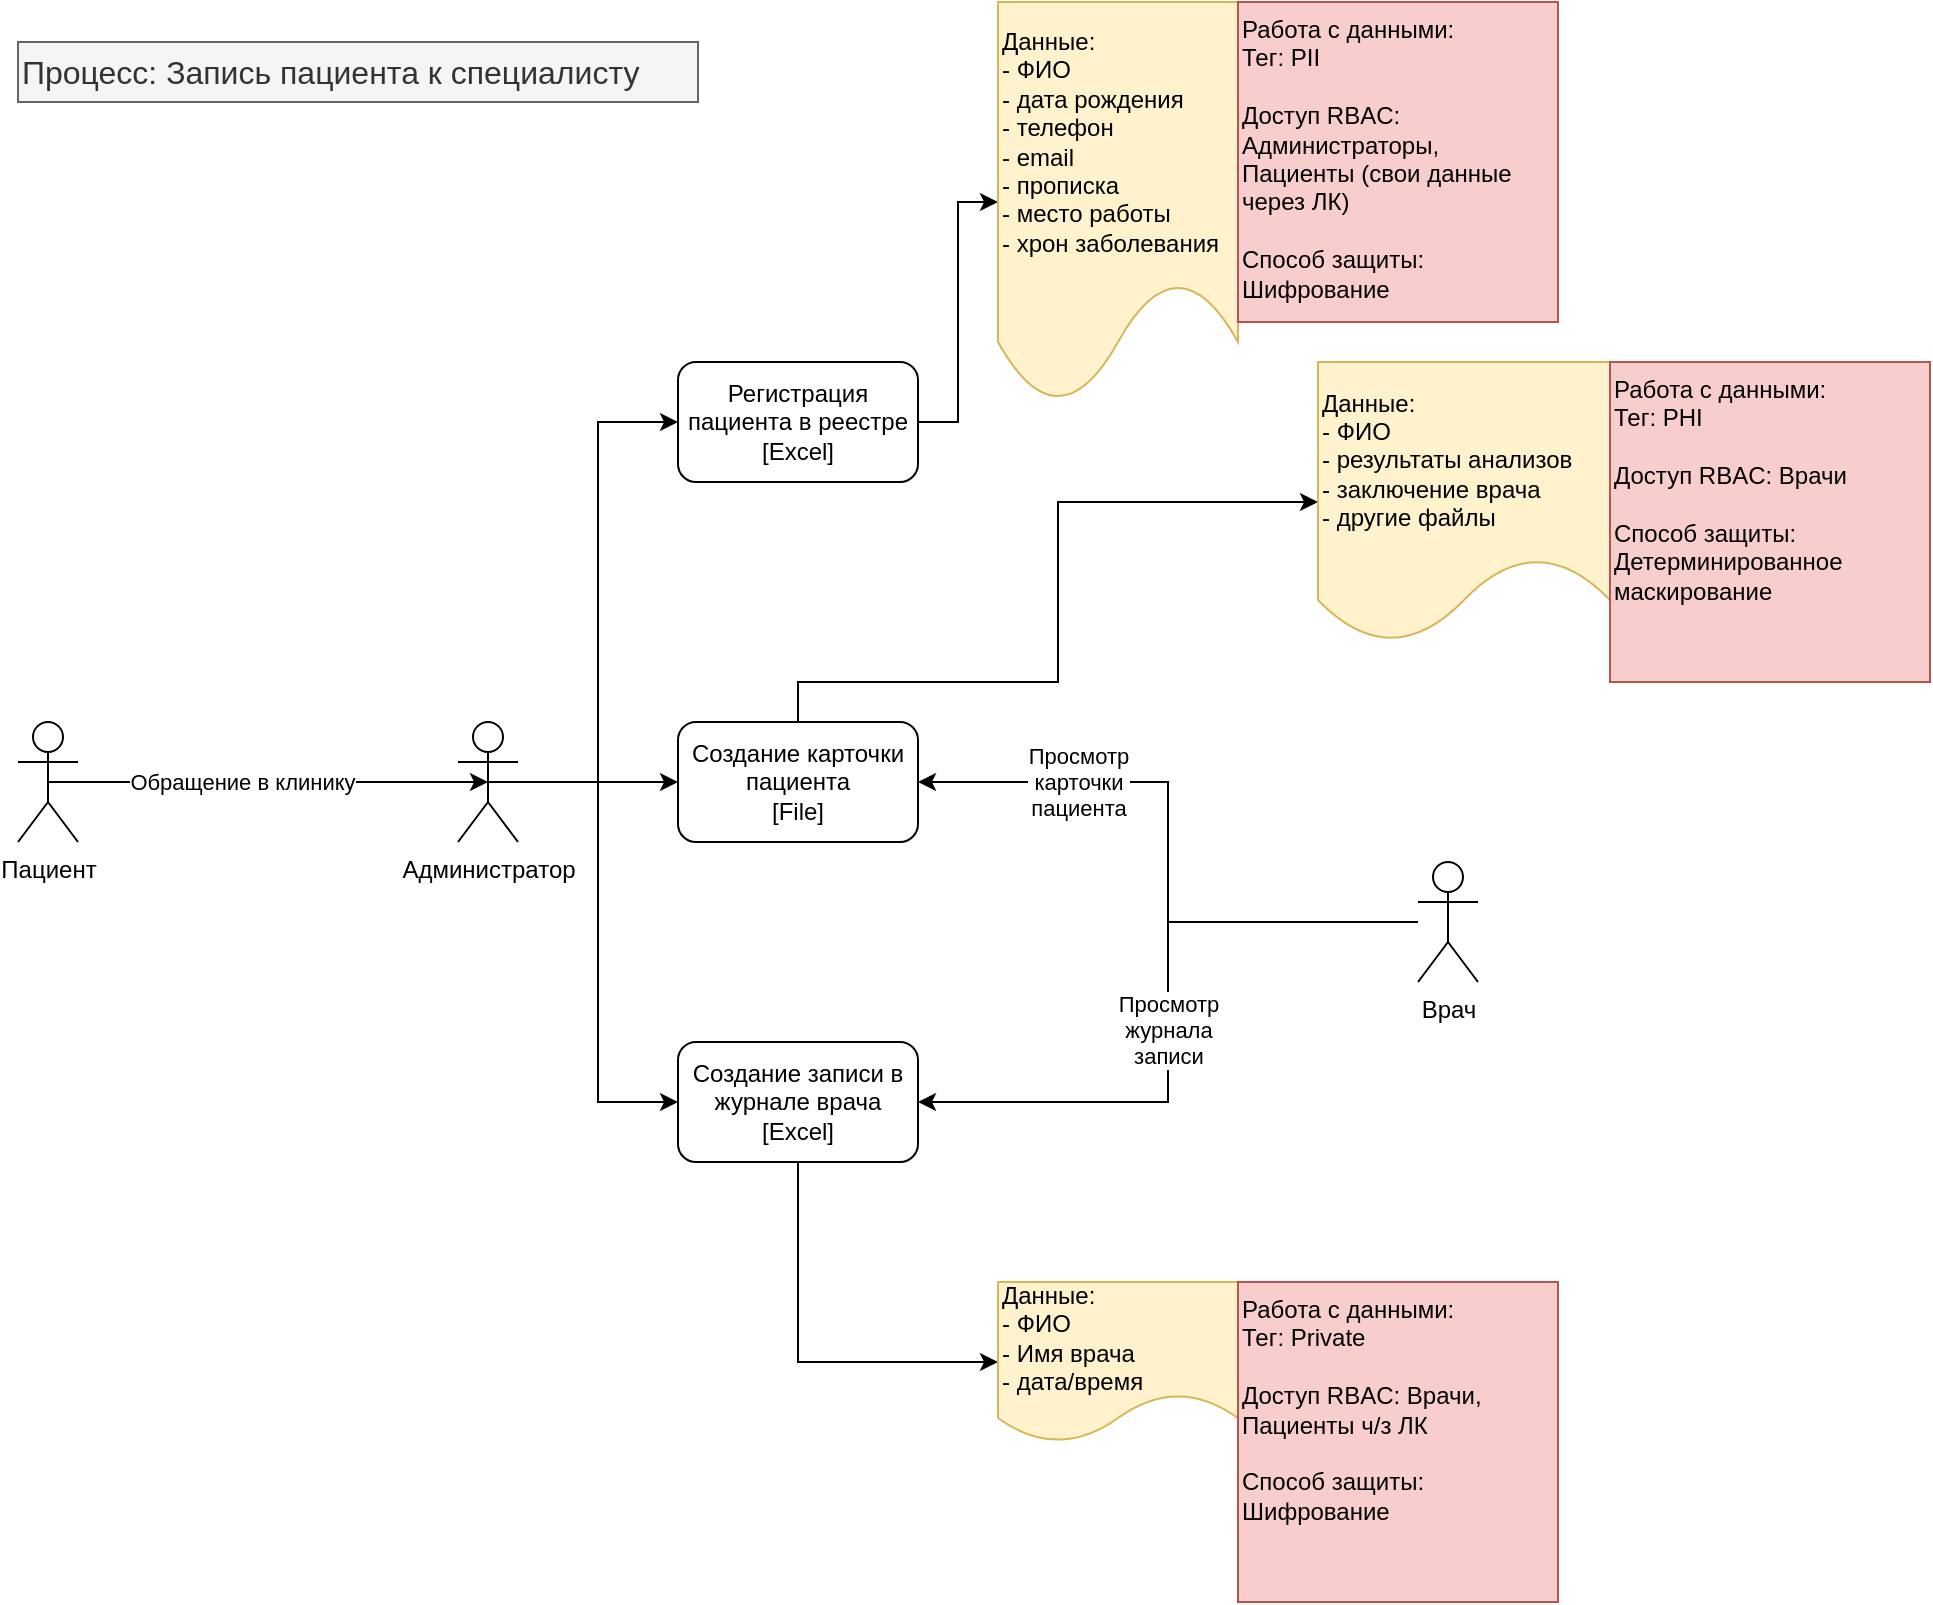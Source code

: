 <mxfile version="27.0.9">
  <diagram name="Страница — 1" id="3MHLh9u7Qzh2PI_qnqK9">
    <mxGraphModel dx="1503" dy="3354" grid="1" gridSize="10" guides="1" tooltips="1" connect="1" arrows="1" fold="1" page="1" pageScale="1" pageWidth="1827" pageHeight="2169" background="#FFFFFF" math="0" shadow="0">
      <root>
        <mxCell id="0" />
        <mxCell id="1" parent="0" />
        <mxCell id="cd896e4dUj4ArNxLwlkI-1" value="Процесс: Запись пациента к специалисту" style="text;html=1;align=left;verticalAlign=middle;whiteSpace=wrap;rounded=0;fontSize=16;fillColor=#f5f5f5;fontColor=#333333;strokeColor=#666666;" vertex="1" parent="1">
          <mxGeometry x="190" width="340" height="30" as="geometry" />
        </mxCell>
        <mxCell id="cd896e4dUj4ArNxLwlkI-3" value="Пациент" style="shape=umlActor;verticalLabelPosition=bottom;verticalAlign=top;html=1;outlineConnect=0;" vertex="1" parent="1">
          <mxGeometry x="190" y="340" width="30" height="60" as="geometry" />
        </mxCell>
        <mxCell id="cd896e4dUj4ArNxLwlkI-11" style="edgeStyle=orthogonalEdgeStyle;rounded=0;orthogonalLoop=1;jettySize=auto;html=1;exitX=0.5;exitY=0.5;exitDx=0;exitDy=0;exitPerimeter=0;entryX=0;entryY=0.5;entryDx=0;entryDy=0;" edge="1" parent="1" source="cd896e4dUj4ArNxLwlkI-4" target="cd896e4dUj4ArNxLwlkI-10">
          <mxGeometry relative="1" as="geometry" />
        </mxCell>
        <mxCell id="cd896e4dUj4ArNxLwlkI-14" style="edgeStyle=orthogonalEdgeStyle;rounded=0;orthogonalLoop=1;jettySize=auto;html=1;entryX=0;entryY=0.5;entryDx=0;entryDy=0;" edge="1" parent="1" source="cd896e4dUj4ArNxLwlkI-4" target="cd896e4dUj4ArNxLwlkI-12">
          <mxGeometry relative="1" as="geometry" />
        </mxCell>
        <mxCell id="cd896e4dUj4ArNxLwlkI-15" style="edgeStyle=orthogonalEdgeStyle;rounded=0;orthogonalLoop=1;jettySize=auto;html=1;entryX=0;entryY=0.5;entryDx=0;entryDy=0;" edge="1" parent="1" source="cd896e4dUj4ArNxLwlkI-4" target="cd896e4dUj4ArNxLwlkI-13">
          <mxGeometry relative="1" as="geometry" />
        </mxCell>
        <mxCell id="cd896e4dUj4ArNxLwlkI-4" value="Администратор" style="shape=umlActor;verticalLabelPosition=bottom;verticalAlign=top;html=1;outlineConnect=0;" vertex="1" parent="1">
          <mxGeometry x="410" y="340" width="30" height="60" as="geometry" />
        </mxCell>
        <mxCell id="cd896e4dUj4ArNxLwlkI-7" style="edgeStyle=orthogonalEdgeStyle;rounded=0;orthogonalLoop=1;jettySize=auto;html=1;exitX=0.5;exitY=0.5;exitDx=0;exitDy=0;exitPerimeter=0;entryX=0.5;entryY=0.5;entryDx=0;entryDy=0;entryPerimeter=0;" edge="1" parent="1" source="cd896e4dUj4ArNxLwlkI-3" target="cd896e4dUj4ArNxLwlkI-4">
          <mxGeometry relative="1" as="geometry" />
        </mxCell>
        <mxCell id="cd896e4dUj4ArNxLwlkI-8" value="Обращение в клинику" style="edgeLabel;html=1;align=center;verticalAlign=middle;resizable=0;points=[];" vertex="1" connectable="0" parent="cd896e4dUj4ArNxLwlkI-7">
          <mxGeometry x="-0.123" y="1" relative="1" as="geometry">
            <mxPoint y="1" as="offset" />
          </mxGeometry>
        </mxCell>
        <mxCell id="cd896e4dUj4ArNxLwlkI-31" style="edgeStyle=orthogonalEdgeStyle;rounded=0;orthogonalLoop=1;jettySize=auto;html=1;entryX=0;entryY=0.5;entryDx=0;entryDy=0;" edge="1" parent="1" source="cd896e4dUj4ArNxLwlkI-10" target="cd896e4dUj4ArNxLwlkI-30">
          <mxGeometry relative="1" as="geometry" />
        </mxCell>
        <mxCell id="cd896e4dUj4ArNxLwlkI-10" value="Регистрация пациента в реестре&lt;div&gt;[Excel]&lt;/div&gt;" style="rounded=1;whiteSpace=wrap;html=1;" vertex="1" parent="1">
          <mxGeometry x="520" y="160" width="120" height="60" as="geometry" />
        </mxCell>
        <mxCell id="cd896e4dUj4ArNxLwlkI-33" style="edgeStyle=orthogonalEdgeStyle;rounded=0;orthogonalLoop=1;jettySize=auto;html=1;entryX=0;entryY=0.5;entryDx=0;entryDy=0;" edge="1" parent="1" source="cd896e4dUj4ArNxLwlkI-12" target="cd896e4dUj4ArNxLwlkI-32">
          <mxGeometry relative="1" as="geometry">
            <Array as="points">
              <mxPoint x="580" y="320" />
              <mxPoint x="710" y="320" />
              <mxPoint x="710" y="230" />
            </Array>
          </mxGeometry>
        </mxCell>
        <mxCell id="cd896e4dUj4ArNxLwlkI-12" value="Создание карточки пациента&lt;div&gt;[File]&lt;/div&gt;" style="rounded=1;whiteSpace=wrap;html=1;" vertex="1" parent="1">
          <mxGeometry x="520" y="340" width="120" height="60" as="geometry" />
        </mxCell>
        <mxCell id="cd896e4dUj4ArNxLwlkI-35" style="edgeStyle=orthogonalEdgeStyle;rounded=0;orthogonalLoop=1;jettySize=auto;html=1;entryX=0;entryY=0.5;entryDx=0;entryDy=0;" edge="1" parent="1" source="cd896e4dUj4ArNxLwlkI-13" target="cd896e4dUj4ArNxLwlkI-34">
          <mxGeometry relative="1" as="geometry">
            <Array as="points">
              <mxPoint x="580" y="660" />
            </Array>
          </mxGeometry>
        </mxCell>
        <mxCell id="cd896e4dUj4ArNxLwlkI-13" value="Создание записи в журнале врача&lt;div&gt;[Excel]&lt;/div&gt;" style="rounded=1;whiteSpace=wrap;html=1;" vertex="1" parent="1">
          <mxGeometry x="520" y="500" width="120" height="60" as="geometry" />
        </mxCell>
        <mxCell id="cd896e4dUj4ArNxLwlkI-20" style="edgeStyle=orthogonalEdgeStyle;rounded=0;orthogonalLoop=1;jettySize=auto;html=1;entryX=1;entryY=0.5;entryDx=0;entryDy=0;" edge="1" parent="1" source="cd896e4dUj4ArNxLwlkI-16" target="cd896e4dUj4ArNxLwlkI-12">
          <mxGeometry relative="1" as="geometry" />
        </mxCell>
        <mxCell id="cd896e4dUj4ArNxLwlkI-22" value="Просмотр&lt;div&gt;карточки&lt;/div&gt;&lt;div&gt;пациента&lt;/div&gt;" style="edgeLabel;html=1;align=center;verticalAlign=middle;resizable=0;points=[];" vertex="1" connectable="0" parent="cd896e4dUj4ArNxLwlkI-20">
          <mxGeometry x="0.594" relative="1" as="geometry">
            <mxPoint x="15" as="offset" />
          </mxGeometry>
        </mxCell>
        <mxCell id="cd896e4dUj4ArNxLwlkI-21" style="edgeStyle=orthogonalEdgeStyle;rounded=0;orthogonalLoop=1;jettySize=auto;html=1;entryX=1;entryY=0.5;entryDx=0;entryDy=0;" edge="1" parent="1" source="cd896e4dUj4ArNxLwlkI-16" target="cd896e4dUj4ArNxLwlkI-13">
          <mxGeometry relative="1" as="geometry" />
        </mxCell>
        <mxCell id="cd896e4dUj4ArNxLwlkI-23" value="Просмотр&lt;div&gt;журнала&lt;/div&gt;&lt;div&gt;записи&lt;/div&gt;" style="edgeLabel;html=1;align=center;verticalAlign=middle;resizable=0;points=[];" vertex="1" connectable="0" parent="cd896e4dUj4ArNxLwlkI-21">
          <mxGeometry x="0.048" relative="1" as="geometry">
            <mxPoint y="1" as="offset" />
          </mxGeometry>
        </mxCell>
        <mxCell id="cd896e4dUj4ArNxLwlkI-16" value="Врач" style="shape=umlActor;verticalLabelPosition=bottom;verticalAlign=top;html=1;outlineConnect=0;" vertex="1" parent="1">
          <mxGeometry x="890" y="410" width="30" height="60" as="geometry" />
        </mxCell>
        <mxCell id="cd896e4dUj4ArNxLwlkI-30" value="Данные:&lt;div&gt;- ФИО&lt;/div&gt;&lt;div&gt;- дата рождения&lt;/div&gt;&lt;div&gt;- телефон&lt;/div&gt;&lt;div&gt;- email&lt;/div&gt;&lt;div&gt;- прописка&lt;/div&gt;&lt;div&gt;- место работы&lt;/div&gt;&lt;div&gt;- хрон заболевания&lt;/div&gt;" style="shape=document;whiteSpace=wrap;html=1;boundedLbl=1;align=left;fillColor=#fff2cc;strokeColor=#d6b656;" vertex="1" parent="1">
          <mxGeometry x="680" y="-20" width="120" height="200" as="geometry" />
        </mxCell>
        <mxCell id="cd896e4dUj4ArNxLwlkI-32" value="Данные:&lt;div&gt;- ФИО&lt;/div&gt;&lt;div&gt;- результаты анализов&lt;/div&gt;&lt;div&gt;- заключение врача&lt;/div&gt;&lt;div&gt;- другие файлы&lt;/div&gt;" style="shape=document;whiteSpace=wrap;html=1;boundedLbl=1;align=left;fillColor=#fff2cc;strokeColor=#d6b656;" vertex="1" parent="1">
          <mxGeometry x="840" y="160" width="146" height="140" as="geometry" />
        </mxCell>
        <mxCell id="cd896e4dUj4ArNxLwlkI-34" value="Данные:&lt;div&gt;- ФИО&lt;/div&gt;&lt;div&gt;- Имя врача&lt;/div&gt;&lt;div&gt;- дата/время&lt;/div&gt;" style="shape=document;whiteSpace=wrap;html=1;boundedLbl=1;align=left;fillColor=#fff2cc;strokeColor=#d6b656;" vertex="1" parent="1">
          <mxGeometry x="680" y="620" width="120" height="80" as="geometry" />
        </mxCell>
        <mxCell id="cd896e4dUj4ArNxLwlkI-37" value="Работа с данными:&lt;div&gt;&lt;div&gt;Тег: PII&lt;/div&gt;&lt;div&gt;&lt;br&gt;&lt;/div&gt;&lt;div&gt;Доступ RBAC: Администраторы, Пациенты (свои данные через ЛК)&lt;/div&gt;&lt;div&gt;&lt;br&gt;&lt;/div&gt;&lt;div&gt;Способ защиты: Шифрование&lt;/div&gt;&lt;/div&gt;" style="whiteSpace=wrap;html=1;aspect=fixed;align=left;verticalAlign=top;fillColor=#f8cecc;strokeColor=#b85450;" vertex="1" parent="1">
          <mxGeometry x="800" y="-20" width="160" height="160" as="geometry" />
        </mxCell>
        <mxCell id="cd896e4dUj4ArNxLwlkI-38" value="Работа с данными:&lt;div&gt;&lt;div&gt;Тег: PHI&lt;/div&gt;&lt;div&gt;&lt;br&gt;&lt;/div&gt;&lt;div&gt;Доступ RBAC: Врачи&lt;/div&gt;&lt;div&gt;&lt;br&gt;&lt;/div&gt;&lt;div&gt;Способ защиты: Детерминированное маскирование&lt;/div&gt;&lt;/div&gt;" style="whiteSpace=wrap;html=1;aspect=fixed;align=left;verticalAlign=top;fillColor=#f8cecc;strokeColor=#b85450;" vertex="1" parent="1">
          <mxGeometry x="986" y="160" width="160" height="160" as="geometry" />
        </mxCell>
        <mxCell id="cd896e4dUj4ArNxLwlkI-39" value="Работа с данными:&lt;div&gt;&lt;div&gt;Тег: Private&lt;/div&gt;&lt;div&gt;&lt;br&gt;&lt;/div&gt;&lt;div&gt;Доступ RBAC: Врачи, Пациенты ч/з ЛК&lt;/div&gt;&lt;div&gt;&lt;br&gt;&lt;/div&gt;&lt;div&gt;Способ защиты: Шифрование&lt;/div&gt;&lt;/div&gt;" style="whiteSpace=wrap;html=1;aspect=fixed;align=left;verticalAlign=top;fillColor=#f8cecc;strokeColor=#b85450;" vertex="1" parent="1">
          <mxGeometry x="800" y="620" width="160" height="160" as="geometry" />
        </mxCell>
      </root>
    </mxGraphModel>
  </diagram>
</mxfile>
